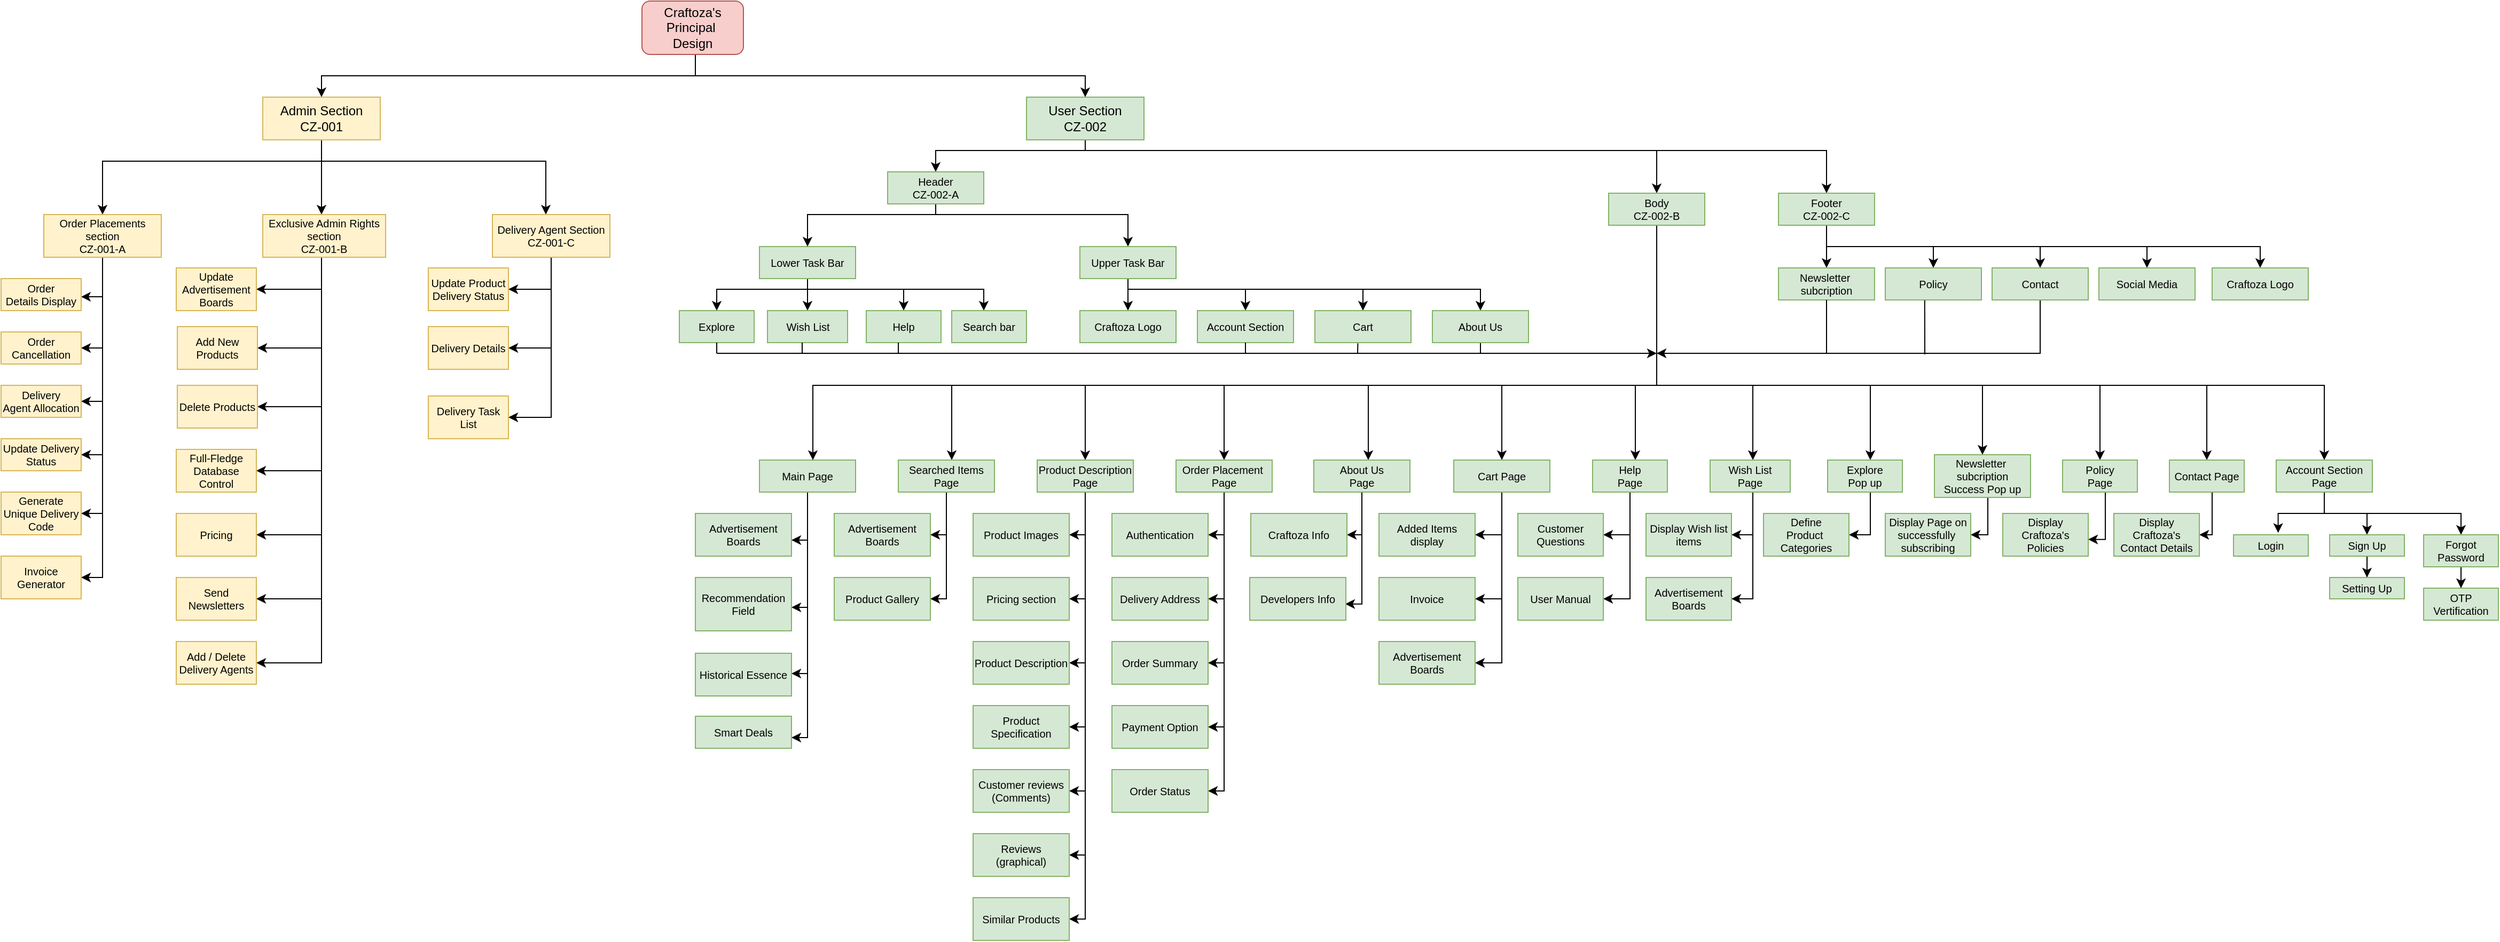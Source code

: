<mxfile version="20.4.0" type="device"><diagram id="R_2JwnnlxpwkEVSLXSUY" name="Page-1"><mxGraphModel dx="1038" dy="571" grid="1" gridSize="10" guides="1" tooltips="1" connect="1" arrows="1" fold="1" page="1" pageScale="1" pageWidth="1169" pageHeight="1654" math="0" shadow="0"><root><mxCell id="0"/><mxCell id="1" parent="0"/><mxCell id="5WVOrKuVZZbPFFNXkezZ-11" style="edgeStyle=orthogonalEdgeStyle;rounded=0;orthogonalLoop=1;jettySize=auto;html=1;" parent="1" source="5WVOrKuVZZbPFFNXkezZ-1" target="5WVOrKuVZZbPFFNXkezZ-3" edge="1"><mxGeometry relative="1" as="geometry"><Array as="points"><mxPoint x="650" y="110"/><mxPoint x="300" y="110"/></Array></mxGeometry></mxCell><mxCell id="5WVOrKuVZZbPFFNXkezZ-72" style="edgeStyle=orthogonalEdgeStyle;rounded=0;orthogonalLoop=1;jettySize=auto;html=1;fontSize=10;" parent="1" source="5WVOrKuVZZbPFFNXkezZ-1" target="5WVOrKuVZZbPFFNXkezZ-2" edge="1"><mxGeometry relative="1" as="geometry"><Array as="points"><mxPoint x="650" y="110"/><mxPoint x="1015" y="110"/></Array></mxGeometry></mxCell><mxCell id="5WVOrKuVZZbPFFNXkezZ-1" value="Craftoza's&lt;br&gt;Principal&amp;nbsp;&lt;br&gt;Design" style="rounded=1;whiteSpace=wrap;html=1;align=center;fillColor=#f8cecc;strokeColor=#b85450;" parent="1" vertex="1"><mxGeometry x="600" y="40" width="95" height="50" as="geometry"/></mxCell><mxCell id="6rAqTdu4JzZB_8S82Sk3-19" style="edgeStyle=orthogonalEdgeStyle;rounded=0;orthogonalLoop=1;jettySize=auto;html=1;fontSize=9;" parent="1" source="5WVOrKuVZZbPFFNXkezZ-2" target="5WVOrKuVZZbPFFNXkezZ-78" edge="1"><mxGeometry relative="1" as="geometry"><Array as="points"><mxPoint x="1015" y="180"/><mxPoint x="875" y="180"/></Array></mxGeometry></mxCell><mxCell id="6rAqTdu4JzZB_8S82Sk3-20" style="edgeStyle=orthogonalEdgeStyle;rounded=0;orthogonalLoop=1;jettySize=auto;html=1;fontSize=9;" parent="1" source="5WVOrKuVZZbPFFNXkezZ-2" target="6rAqTdu4JzZB_8S82Sk3-14" edge="1"><mxGeometry relative="1" as="geometry"><Array as="points"><mxPoint x="1015" y="180"/><mxPoint x="1550" y="180"/></Array></mxGeometry></mxCell><mxCell id="6rAqTdu4JzZB_8S82Sk3-21" style="edgeStyle=orthogonalEdgeStyle;rounded=0;orthogonalLoop=1;jettySize=auto;html=1;fontSize=9;" parent="1" source="5WVOrKuVZZbPFFNXkezZ-2" target="6rAqTdu4JzZB_8S82Sk3-13" edge="1"><mxGeometry relative="1" as="geometry"><Array as="points"><mxPoint x="1015" y="180"/></Array></mxGeometry></mxCell><mxCell id="5WVOrKuVZZbPFFNXkezZ-2" value="User Section&lt;br&gt;CZ-002" style="rounded=0;whiteSpace=wrap;html=1;fillColor=#d5e8d4;strokeColor=#82b366;" parent="1" vertex="1"><mxGeometry x="960" y="130" width="110" height="40" as="geometry"/></mxCell><mxCell id="5WVOrKuVZZbPFFNXkezZ-15" style="edgeStyle=orthogonalEdgeStyle;rounded=0;orthogonalLoop=1;jettySize=auto;html=1;" parent="1" source="5WVOrKuVZZbPFFNXkezZ-3" target="5WVOrKuVZZbPFFNXkezZ-14" edge="1"><mxGeometry relative="1" as="geometry"><Array as="points"><mxPoint x="300" y="190"/><mxPoint x="300" y="190"/></Array></mxGeometry></mxCell><mxCell id="5WVOrKuVZZbPFFNXkezZ-16" style="edgeStyle=orthogonalEdgeStyle;rounded=0;orthogonalLoop=1;jettySize=auto;html=1;entryX=0.5;entryY=0;entryDx=0;entryDy=0;" parent="1" source="5WVOrKuVZZbPFFNXkezZ-3" target="5WVOrKuVZZbPFFNXkezZ-4" edge="1"><mxGeometry relative="1" as="geometry"><Array as="points"><mxPoint x="300" y="190"/><mxPoint x="95" y="190"/></Array></mxGeometry></mxCell><mxCell id="5WVOrKuVZZbPFFNXkezZ-17" style="edgeStyle=orthogonalEdgeStyle;rounded=0;orthogonalLoop=1;jettySize=auto;html=1;" parent="1" source="5WVOrKuVZZbPFFNXkezZ-3" target="5WVOrKuVZZbPFFNXkezZ-5" edge="1"><mxGeometry relative="1" as="geometry"><Array as="points"><mxPoint x="300" y="190"/><mxPoint x="510" y="190"/></Array></mxGeometry></mxCell><mxCell id="5WVOrKuVZZbPFFNXkezZ-3" value="Admin Section&lt;br&gt;CZ-001" style="rounded=0;whiteSpace=wrap;html=1;fillColor=#fff2cc;strokeColor=#d6b656;" parent="1" vertex="1"><mxGeometry x="245" y="130" width="110" height="40" as="geometry"/></mxCell><mxCell id="6rAqTdu4JzZB_8S82Sk3-164" style="edgeStyle=orthogonalEdgeStyle;rounded=0;orthogonalLoop=1;jettySize=auto;html=1;fontSize=9;entryX=0.999;entryY=0.567;entryDx=0;entryDy=0;entryPerimeter=0;" parent="1" source="5WVOrKuVZZbPFFNXkezZ-4" target="6rAqTdu4JzZB_8S82Sk3-159" edge="1"><mxGeometry relative="1" as="geometry"><mxPoint x="80" y="310" as="targetPoint"/><Array as="points"><mxPoint x="95" y="317"/></Array></mxGeometry></mxCell><mxCell id="6rAqTdu4JzZB_8S82Sk3-165" style="edgeStyle=orthogonalEdgeStyle;rounded=0;orthogonalLoop=1;jettySize=auto;html=1;entryX=1;entryY=0.5;entryDx=0;entryDy=0;fontSize=9;" parent="1" source="5WVOrKuVZZbPFFNXkezZ-4" target="6rAqTdu4JzZB_8S82Sk3-160" edge="1"><mxGeometry relative="1" as="geometry"/></mxCell><mxCell id="6rAqTdu4JzZB_8S82Sk3-166" style="edgeStyle=orthogonalEdgeStyle;rounded=0;orthogonalLoop=1;jettySize=auto;html=1;entryX=1;entryY=0.5;entryDx=0;entryDy=0;fontSize=9;" parent="1" source="5WVOrKuVZZbPFFNXkezZ-4" target="6rAqTdu4JzZB_8S82Sk3-162" edge="1"><mxGeometry relative="1" as="geometry"/></mxCell><mxCell id="6rAqTdu4JzZB_8S82Sk3-167" style="edgeStyle=orthogonalEdgeStyle;rounded=0;orthogonalLoop=1;jettySize=auto;html=1;entryX=1;entryY=0.5;entryDx=0;entryDy=0;fontSize=9;" parent="1" source="5WVOrKuVZZbPFFNXkezZ-4" target="6rAqTdu4JzZB_8S82Sk3-163" edge="1"><mxGeometry relative="1" as="geometry"/></mxCell><mxCell id="6rAqTdu4JzZB_8S82Sk3-180" style="edgeStyle=orthogonalEdgeStyle;rounded=0;orthogonalLoop=1;jettySize=auto;html=1;entryX=1;entryY=0.5;entryDx=0;entryDy=0;fontSize=9;" parent="1" source="5WVOrKuVZZbPFFNXkezZ-4" target="6rAqTdu4JzZB_8S82Sk3-179" edge="1"><mxGeometry relative="1" as="geometry"/></mxCell><mxCell id="mzBAzKqunfOJHmOEDA-w-2" style="edgeStyle=orthogonalEdgeStyle;rounded=0;orthogonalLoop=1;jettySize=auto;html=1;entryX=1;entryY=0.5;entryDx=0;entryDy=0;" parent="1" source="5WVOrKuVZZbPFFNXkezZ-4" target="mzBAzKqunfOJHmOEDA-w-1" edge="1"><mxGeometry relative="1" as="geometry"/></mxCell><mxCell id="5WVOrKuVZZbPFFNXkezZ-4" value="Order Placements&lt;br style=&quot;font-size: 10px;&quot;&gt;section&lt;br&gt;CZ-001-A" style="rounded=0;whiteSpace=wrap;html=1;fontSize=10;fillColor=#fff2cc;strokeColor=#d6b656;" parent="1" vertex="1"><mxGeometry x="40" y="240" width="110" height="40" as="geometry"/></mxCell><mxCell id="6rAqTdu4JzZB_8S82Sk3-182" style="edgeStyle=orthogonalEdgeStyle;rounded=0;orthogonalLoop=1;jettySize=auto;html=1;entryX=1;entryY=0.5;entryDx=0;entryDy=0;fontSize=9;" parent="1" source="5WVOrKuVZZbPFFNXkezZ-5" target="6rAqTdu4JzZB_8S82Sk3-181" edge="1"><mxGeometry relative="1" as="geometry"/></mxCell><mxCell id="6rAqTdu4JzZB_8S82Sk3-184" style="edgeStyle=orthogonalEdgeStyle;rounded=0;orthogonalLoop=1;jettySize=auto;html=1;entryX=1;entryY=0.5;entryDx=0;entryDy=0;fontSize=9;" parent="1" source="5WVOrKuVZZbPFFNXkezZ-5" target="6rAqTdu4JzZB_8S82Sk3-183" edge="1"><mxGeometry relative="1" as="geometry"/></mxCell><mxCell id="Z7uJdiE_VyGD-wGw6RaN-2" style="edgeStyle=orthogonalEdgeStyle;rounded=0;orthogonalLoop=1;jettySize=auto;html=1;entryX=1;entryY=0.5;entryDx=0;entryDy=0;" parent="1" source="5WVOrKuVZZbPFFNXkezZ-5" target="Z7uJdiE_VyGD-wGw6RaN-1" edge="1"><mxGeometry relative="1" as="geometry"/></mxCell><mxCell id="5WVOrKuVZZbPFFNXkezZ-5" value="Delivery Agent Section&lt;br&gt;CZ-001-C" style="rounded=0;whiteSpace=wrap;html=1;fontSize=10;fillColor=#fff2cc;strokeColor=#d6b656;" parent="1" vertex="1"><mxGeometry x="460" y="240" width="110" height="40" as="geometry"/></mxCell><mxCell id="6rAqTdu4JzZB_8S82Sk3-173" style="edgeStyle=orthogonalEdgeStyle;rounded=0;orthogonalLoop=1;jettySize=auto;html=1;entryX=1;entryY=0.5;entryDx=0;entryDy=0;fontSize=9;" parent="1" source="5WVOrKuVZZbPFFNXkezZ-14" target="6rAqTdu4JzZB_8S82Sk3-168" edge="1"><mxGeometry relative="1" as="geometry"><Array as="points"><mxPoint x="300" y="310"/></Array></mxGeometry></mxCell><mxCell id="6rAqTdu4JzZB_8S82Sk3-174" style="edgeStyle=orthogonalEdgeStyle;rounded=0;orthogonalLoop=1;jettySize=auto;html=1;entryX=1;entryY=0.5;entryDx=0;entryDy=0;fontSize=9;" parent="1" source="5WVOrKuVZZbPFFNXkezZ-14" target="6rAqTdu4JzZB_8S82Sk3-169" edge="1"><mxGeometry relative="1" as="geometry"><Array as="points"><mxPoint x="300" y="365"/></Array></mxGeometry></mxCell><mxCell id="6rAqTdu4JzZB_8S82Sk3-175" style="edgeStyle=orthogonalEdgeStyle;rounded=0;orthogonalLoop=1;jettySize=auto;html=1;entryX=1;entryY=0.5;entryDx=0;entryDy=0;fontSize=9;" parent="1" source="5WVOrKuVZZbPFFNXkezZ-14" target="6rAqTdu4JzZB_8S82Sk3-170" edge="1"><mxGeometry relative="1" as="geometry"><Array as="points"><mxPoint x="300" y="420"/></Array></mxGeometry></mxCell><mxCell id="6rAqTdu4JzZB_8S82Sk3-177" style="edgeStyle=orthogonalEdgeStyle;rounded=0;orthogonalLoop=1;jettySize=auto;html=1;entryX=1;entryY=0.5;entryDx=0;entryDy=0;fontSize=9;" parent="1" source="5WVOrKuVZZbPFFNXkezZ-14" target="6rAqTdu4JzZB_8S82Sk3-171" edge="1"><mxGeometry relative="1" as="geometry"><Array as="points"><mxPoint x="300" y="480"/></Array></mxGeometry></mxCell><mxCell id="6rAqTdu4JzZB_8S82Sk3-178" style="edgeStyle=orthogonalEdgeStyle;rounded=0;orthogonalLoop=1;jettySize=auto;html=1;entryX=1;entryY=0.5;entryDx=0;entryDy=0;fontSize=9;" parent="1" source="5WVOrKuVZZbPFFNXkezZ-14" target="6rAqTdu4JzZB_8S82Sk3-172" edge="1"><mxGeometry relative="1" as="geometry"><Array as="points"><mxPoint x="300" y="540"/></Array></mxGeometry></mxCell><mxCell id="FiKMGVjwjZRfDAikcaEk-2" style="edgeStyle=orthogonalEdgeStyle;rounded=0;orthogonalLoop=1;jettySize=auto;html=1;entryX=1;entryY=0.5;entryDx=0;entryDy=0;" parent="1" source="5WVOrKuVZZbPFFNXkezZ-14" target="FiKMGVjwjZRfDAikcaEk-1" edge="1"><mxGeometry relative="1" as="geometry"><Array as="points"><mxPoint x="300" y="600"/></Array></mxGeometry></mxCell><mxCell id="gnJbrIkSr4xQCPmE-9ZN-2" style="edgeStyle=orthogonalEdgeStyle;rounded=0;orthogonalLoop=1;jettySize=auto;html=1;entryX=1;entryY=0.5;entryDx=0;entryDy=0;" edge="1" parent="1" source="5WVOrKuVZZbPFFNXkezZ-14" target="gnJbrIkSr4xQCPmE-9ZN-1"><mxGeometry relative="1" as="geometry"><Array as="points"><mxPoint x="300" y="660"/></Array></mxGeometry></mxCell><mxCell id="5WVOrKuVZZbPFFNXkezZ-14" value="Exclusive Admin Rights&lt;br style=&quot;font-size: 10px;&quot;&gt;section&lt;br&gt;CZ-001-B" style="rounded=0;whiteSpace=wrap;html=1;fontSize=10;fillColor=#fff2cc;strokeColor=#d6b656;" parent="1" vertex="1"><mxGeometry x="245" y="240" width="115" height="40" as="geometry"/></mxCell><mxCell id="6rAqTdu4JzZB_8S82Sk3-33" style="edgeStyle=orthogonalEdgeStyle;rounded=0;orthogonalLoop=1;jettySize=auto;html=1;fontSize=9;" parent="1" source="5WVOrKuVZZbPFFNXkezZ-38" target="5WVOrKuVZZbPFFNXkezZ-39" edge="1"><mxGeometry relative="1" as="geometry"><Array as="points"><mxPoint x="755" y="545"/></Array></mxGeometry></mxCell><mxCell id="6rAqTdu4JzZB_8S82Sk3-34" style="edgeStyle=orthogonalEdgeStyle;rounded=0;orthogonalLoop=1;jettySize=auto;html=1;fontSize=9;" parent="1" source="5WVOrKuVZZbPFFNXkezZ-38" target="5WVOrKuVZZbPFFNXkezZ-40" edge="1"><mxGeometry relative="1" as="geometry"><Array as="points"><mxPoint x="755" y="608"/></Array></mxGeometry></mxCell><mxCell id="6rAqTdu4JzZB_8S82Sk3-35" style="edgeStyle=orthogonalEdgeStyle;rounded=0;orthogonalLoop=1;jettySize=auto;html=1;fontSize=9;" parent="1" source="5WVOrKuVZZbPFFNXkezZ-38" target="5WVOrKuVZZbPFFNXkezZ-41" edge="1"><mxGeometry relative="1" as="geometry"><Array as="points"><mxPoint x="755" y="670"/></Array></mxGeometry></mxCell><mxCell id="6rAqTdu4JzZB_8S82Sk3-36" style="edgeStyle=orthogonalEdgeStyle;rounded=0;orthogonalLoop=1;jettySize=auto;html=1;fontSize=9;" parent="1" source="5WVOrKuVZZbPFFNXkezZ-38" target="5WVOrKuVZZbPFFNXkezZ-50" edge="1"><mxGeometry relative="1" as="geometry"><Array as="points"><mxPoint x="755" y="730"/></Array></mxGeometry></mxCell><mxCell id="5WVOrKuVZZbPFFNXkezZ-38" value="Main Page&lt;br&gt;" style="rounded=0;whiteSpace=wrap;html=1;fontSize=10;fillColor=#d5e8d4;strokeColor=#82b366;" parent="1" vertex="1"><mxGeometry x="710" y="470" width="90" height="30" as="geometry"/></mxCell><mxCell id="5WVOrKuVZZbPFFNXkezZ-39" value="Advertisement Boards&lt;br&gt;" style="rounded=0;whiteSpace=wrap;html=1;fontSize=10;fillColor=#d5e8d4;strokeColor=#82b366;" parent="1" vertex="1"><mxGeometry x="650" y="520" width="90" height="40" as="geometry"/></mxCell><mxCell id="5WVOrKuVZZbPFFNXkezZ-40" value="Recommendation&lt;br&gt;Field&lt;br&gt;" style="rounded=0;whiteSpace=wrap;html=1;fontSize=10;fillColor=#d5e8d4;strokeColor=#82b366;" parent="1" vertex="1"><mxGeometry x="650" y="580" width="90" height="50" as="geometry"/></mxCell><mxCell id="5WVOrKuVZZbPFFNXkezZ-41" value="Historical Essence&lt;br&gt;" style="rounded=0;whiteSpace=wrap;html=1;fontSize=10;fillColor=#d5e8d4;strokeColor=#82b366;" parent="1" vertex="1"><mxGeometry x="650" y="651" width="90" height="40" as="geometry"/></mxCell><mxCell id="5WVOrKuVZZbPFFNXkezZ-56" style="edgeStyle=orthogonalEdgeStyle;rounded=0;orthogonalLoop=1;jettySize=auto;html=1;fontSize=10;" parent="1" source="5WVOrKuVZZbPFFNXkezZ-47" target="5WVOrKuVZZbPFFNXkezZ-54" edge="1"><mxGeometry relative="1" as="geometry"/></mxCell><mxCell id="5WVOrKuVZZbPFFNXkezZ-57" style="edgeStyle=orthogonalEdgeStyle;rounded=0;orthogonalLoop=1;jettySize=auto;html=1;fontSize=10;" parent="1" source="5WVOrKuVZZbPFFNXkezZ-47" target="5WVOrKuVZZbPFFNXkezZ-52" edge="1"><mxGeometry relative="1" as="geometry"><Array as="points"><mxPoint x="755" y="310"/><mxPoint x="670" y="310"/></Array></mxGeometry></mxCell><mxCell id="5WVOrKuVZZbPFFNXkezZ-60" style="edgeStyle=orthogonalEdgeStyle;rounded=0;orthogonalLoop=1;jettySize=auto;html=1;fontSize=10;" parent="1" source="5WVOrKuVZZbPFFNXkezZ-47" target="5WVOrKuVZZbPFFNXkezZ-59" edge="1"><mxGeometry relative="1" as="geometry"><Array as="points"><mxPoint x="755" y="310"/><mxPoint x="920" y="310"/></Array></mxGeometry></mxCell><mxCell id="6rAqTdu4JzZB_8S82Sk3-11" style="edgeStyle=orthogonalEdgeStyle;rounded=0;orthogonalLoop=1;jettySize=auto;html=1;" parent="1" source="5WVOrKuVZZbPFFNXkezZ-47" target="5WVOrKuVZZbPFFNXkezZ-55" edge="1"><mxGeometry relative="1" as="geometry"><Array as="points"><mxPoint x="755" y="310"/><mxPoint x="845" y="310"/></Array></mxGeometry></mxCell><mxCell id="5WVOrKuVZZbPFFNXkezZ-47" value="Lower Task Bar" style="rounded=0;whiteSpace=wrap;html=1;fontSize=10;fillColor=#d5e8d4;strokeColor=#82b366;" parent="1" vertex="1"><mxGeometry x="710" y="270" width="90" height="30" as="geometry"/></mxCell><mxCell id="5WVOrKuVZZbPFFNXkezZ-50" value="Smart Deals&lt;br&gt;" style="rounded=0;whiteSpace=wrap;html=1;fontSize=10;fillColor=#d5e8d4;strokeColor=#82b366;" parent="1" vertex="1"><mxGeometry x="650" y="710" width="90" height="30" as="geometry"/></mxCell><mxCell id="5WVOrKuVZZbPFFNXkezZ-52" value="Explore" style="rounded=0;whiteSpace=wrap;html=1;fontSize=10;fillColor=#d5e8d4;strokeColor=#82b366;" parent="1" vertex="1"><mxGeometry x="635" y="330" width="70" height="30" as="geometry"/></mxCell><mxCell id="5WVOrKuVZZbPFFNXkezZ-54" value="Wish List" style="rounded=0;whiteSpace=wrap;html=1;fontSize=10;fillColor=#d5e8d4;strokeColor=#82b366;" parent="1" vertex="1"><mxGeometry x="717.5" y="330" width="75" height="30" as="geometry"/></mxCell><mxCell id="5WVOrKuVZZbPFFNXkezZ-55" value="Help" style="rounded=0;whiteSpace=wrap;html=1;fontSize=10;fillColor=#d5e8d4;strokeColor=#82b366;" parent="1" vertex="1"><mxGeometry x="810" y="330" width="70" height="30" as="geometry"/></mxCell><mxCell id="5WVOrKuVZZbPFFNXkezZ-59" value="Search bar" style="rounded=0;whiteSpace=wrap;html=1;fontSize=10;fillColor=#d5e8d4;strokeColor=#82b366;" parent="1" vertex="1"><mxGeometry x="890" y="330" width="70" height="30" as="geometry"/></mxCell><mxCell id="6rAqTdu4JzZB_8S82Sk3-22" style="edgeStyle=orthogonalEdgeStyle;rounded=0;orthogonalLoop=1;jettySize=auto;html=1;fontSize=9;" parent="1" source="5WVOrKuVZZbPFFNXkezZ-78" target="5WVOrKuVZZbPFFNXkezZ-47" edge="1"><mxGeometry relative="1" as="geometry"><Array as="points"><mxPoint x="875" y="240"/><mxPoint x="755" y="240"/></Array></mxGeometry></mxCell><mxCell id="6rAqTdu4JzZB_8S82Sk3-24" style="edgeStyle=orthogonalEdgeStyle;rounded=0;orthogonalLoop=1;jettySize=auto;html=1;fontSize=9;" parent="1" source="5WVOrKuVZZbPFFNXkezZ-78" target="6rAqTdu4JzZB_8S82Sk3-23" edge="1"><mxGeometry relative="1" as="geometry"><Array as="points"><mxPoint x="875" y="240"/><mxPoint x="1055" y="240"/></Array></mxGeometry></mxCell><mxCell id="5WVOrKuVZZbPFFNXkezZ-78" value="Header&lt;br&gt;CZ-002-A" style="rounded=0;whiteSpace=wrap;html=1;fontSize=10;fillColor=#d5e8d4;strokeColor=#82b366;" parent="1" vertex="1"><mxGeometry x="830" y="200" width="90" height="30" as="geometry"/></mxCell><mxCell id="6rAqTdu4JzZB_8S82Sk3-42" style="edgeStyle=orthogonalEdgeStyle;rounded=0;orthogonalLoop=1;jettySize=auto;html=1;fontSize=9;" parent="1" source="6rAqTdu4JzZB_8S82Sk3-13" target="6rAqTdu4JzZB_8S82Sk3-38" edge="1"><mxGeometry relative="1" as="geometry"/></mxCell><mxCell id="6rAqTdu4JzZB_8S82Sk3-43" style="edgeStyle=orthogonalEdgeStyle;rounded=0;orthogonalLoop=1;jettySize=auto;html=1;fontSize=9;" parent="1" source="6rAqTdu4JzZB_8S82Sk3-13" target="6rAqTdu4JzZB_8S82Sk3-39" edge="1"><mxGeometry relative="1" as="geometry"><Array as="points"><mxPoint x="1709" y="270"/><mxPoint x="1809" y="270"/></Array></mxGeometry></mxCell><mxCell id="6rAqTdu4JzZB_8S82Sk3-44" style="edgeStyle=orthogonalEdgeStyle;rounded=0;orthogonalLoop=1;jettySize=auto;html=1;fontSize=9;" parent="1" source="6rAqTdu4JzZB_8S82Sk3-13" target="6rAqTdu4JzZB_8S82Sk3-40" edge="1"><mxGeometry relative="1" as="geometry"><Array as="points"><mxPoint x="1709" y="270"/><mxPoint x="1909" y="270"/></Array></mxGeometry></mxCell><mxCell id="6rAqTdu4JzZB_8S82Sk3-45" style="edgeStyle=orthogonalEdgeStyle;rounded=0;orthogonalLoop=1;jettySize=auto;html=1;fontSize=9;" parent="1" source="6rAqTdu4JzZB_8S82Sk3-13" target="6rAqTdu4JzZB_8S82Sk3-41" edge="1"><mxGeometry relative="1" as="geometry"><Array as="points"><mxPoint x="1709" y="270"/><mxPoint x="2009" y="270"/></Array></mxGeometry></mxCell><mxCell id="6rAqTdu4JzZB_8S82Sk3-139" style="edgeStyle=orthogonalEdgeStyle;rounded=0;orthogonalLoop=1;jettySize=auto;html=1;fontSize=9;" parent="1" source="6rAqTdu4JzZB_8S82Sk3-13" target="6rAqTdu4JzZB_8S82Sk3-138" edge="1"><mxGeometry relative="1" as="geometry"><Array as="points"><mxPoint x="1709" y="270"/><mxPoint x="2115" y="270"/></Array></mxGeometry></mxCell><mxCell id="6rAqTdu4JzZB_8S82Sk3-13" value="Footer&lt;br&gt;CZ-002-C" style="rounded=0;whiteSpace=wrap;html=1;fontSize=10;fillColor=#d5e8d4;strokeColor=#82b366;" parent="1" vertex="1"><mxGeometry x="1664" y="220" width="90" height="30" as="geometry"/></mxCell><mxCell id="6rAqTdu4JzZB_8S82Sk3-37" style="edgeStyle=orthogonalEdgeStyle;rounded=0;orthogonalLoop=1;jettySize=auto;html=1;fontSize=9;" parent="1" source="6rAqTdu4JzZB_8S82Sk3-14" target="5WVOrKuVZZbPFFNXkezZ-38" edge="1"><mxGeometry relative="1" as="geometry"><Array as="points"><mxPoint x="1550" y="400"/><mxPoint x="760" y="400"/></Array></mxGeometry></mxCell><mxCell id="6rAqTdu4JzZB_8S82Sk3-50" style="edgeStyle=orthogonalEdgeStyle;rounded=0;orthogonalLoop=1;jettySize=auto;html=1;fontSize=9;" parent="1" source="6rAqTdu4JzZB_8S82Sk3-14" target="6rAqTdu4JzZB_8S82Sk3-46" edge="1"><mxGeometry relative="1" as="geometry"><Array as="points"><mxPoint x="1550" y="400"/><mxPoint x="890" y="400"/></Array></mxGeometry></mxCell><mxCell id="6rAqTdu4JzZB_8S82Sk3-51" style="edgeStyle=orthogonalEdgeStyle;rounded=0;orthogonalLoop=1;jettySize=auto;html=1;fontSize=9;" parent="1" source="6rAqTdu4JzZB_8S82Sk3-14" target="6rAqTdu4JzZB_8S82Sk3-47" edge="1"><mxGeometry relative="1" as="geometry"><Array as="points"><mxPoint x="1550" y="400"/><mxPoint x="1015" y="400"/></Array></mxGeometry></mxCell><mxCell id="6rAqTdu4JzZB_8S82Sk3-52" style="edgeStyle=orthogonalEdgeStyle;rounded=0;orthogonalLoop=1;jettySize=auto;html=1;fontSize=9;" parent="1" source="6rAqTdu4JzZB_8S82Sk3-14" target="6rAqTdu4JzZB_8S82Sk3-48" edge="1"><mxGeometry relative="1" as="geometry"><Array as="points"><mxPoint x="1550" y="400"/><mxPoint x="1145" y="400"/></Array></mxGeometry></mxCell><mxCell id="6rAqTdu4JzZB_8S82Sk3-89" style="edgeStyle=orthogonalEdgeStyle;rounded=0;orthogonalLoop=1;jettySize=auto;html=1;fontSize=9;" parent="1" source="6rAqTdu4JzZB_8S82Sk3-14" target="6rAqTdu4JzZB_8S82Sk3-87" edge="1"><mxGeometry relative="1" as="geometry"><Array as="points"><mxPoint x="1550" y="400"/><mxPoint x="1280" y="400"/></Array></mxGeometry></mxCell><mxCell id="6rAqTdu4JzZB_8S82Sk3-90" style="edgeStyle=orthogonalEdgeStyle;rounded=0;orthogonalLoop=1;jettySize=auto;html=1;fontSize=9;" parent="1" source="6rAqTdu4JzZB_8S82Sk3-14" target="6rAqTdu4JzZB_8S82Sk3-88" edge="1"><mxGeometry relative="1" as="geometry"><Array as="points"><mxPoint x="1550" y="400"/><mxPoint x="1405" y="400"/></Array></mxGeometry></mxCell><mxCell id="6rAqTdu4JzZB_8S82Sk3-100" style="edgeStyle=orthogonalEdgeStyle;rounded=0;orthogonalLoop=1;jettySize=auto;html=1;fontSize=9;" parent="1" source="6rAqTdu4JzZB_8S82Sk3-14" target="6rAqTdu4JzZB_8S82Sk3-98" edge="1"><mxGeometry relative="1" as="geometry"><Array as="points"><mxPoint x="1550" y="400"/><mxPoint x="1530" y="400"/></Array></mxGeometry></mxCell><mxCell id="6rAqTdu4JzZB_8S82Sk3-101" style="edgeStyle=orthogonalEdgeStyle;rounded=0;orthogonalLoop=1;jettySize=auto;html=1;fontSize=9;" parent="1" source="6rAqTdu4JzZB_8S82Sk3-14" target="6rAqTdu4JzZB_8S82Sk3-99" edge="1"><mxGeometry relative="1" as="geometry"><Array as="points"><mxPoint x="1550" y="400"/><mxPoint x="1640" y="400"/></Array></mxGeometry></mxCell><mxCell id="6rAqTdu4JzZB_8S82Sk3-105" style="edgeStyle=orthogonalEdgeStyle;rounded=0;orthogonalLoop=1;jettySize=auto;html=1;fontSize=9;" parent="1" source="6rAqTdu4JzZB_8S82Sk3-14" target="6rAqTdu4JzZB_8S82Sk3-102" edge="1"><mxGeometry relative="1" as="geometry"><Array as="points"><mxPoint x="1550" y="400"/><mxPoint x="1750" y="400"/></Array></mxGeometry></mxCell><mxCell id="6rAqTdu4JzZB_8S82Sk3-135" style="edgeStyle=orthogonalEdgeStyle;rounded=0;orthogonalLoop=1;jettySize=auto;html=1;fontSize=9;" parent="1" source="6rAqTdu4JzZB_8S82Sk3-14" target="6rAqTdu4JzZB_8S82Sk3-132" edge="1"><mxGeometry relative="1" as="geometry"><Array as="points"><mxPoint x="1550" y="400"/><mxPoint x="1855" y="400"/></Array></mxGeometry></mxCell><mxCell id="6rAqTdu4JzZB_8S82Sk3-136" style="edgeStyle=orthogonalEdgeStyle;rounded=0;orthogonalLoop=1;jettySize=auto;html=1;fontSize=9;" parent="1" source="6rAqTdu4JzZB_8S82Sk3-14" target="6rAqTdu4JzZB_8S82Sk3-133" edge="1"><mxGeometry relative="1" as="geometry"><Array as="points"><mxPoint x="1550" y="400"/><mxPoint x="1965" y="400"/></Array></mxGeometry></mxCell><mxCell id="6rAqTdu4JzZB_8S82Sk3-137" style="edgeStyle=orthogonalEdgeStyle;rounded=0;orthogonalLoop=1;jettySize=auto;html=1;fontSize=9;" parent="1" source="6rAqTdu4JzZB_8S82Sk3-14" target="6rAqTdu4JzZB_8S82Sk3-134" edge="1"><mxGeometry relative="1" as="geometry"><Array as="points"><mxPoint x="1550" y="400"/><mxPoint x="2065" y="400"/></Array></mxGeometry></mxCell><mxCell id="6rAqTdu4JzZB_8S82Sk3-157" style="edgeStyle=orthogonalEdgeStyle;rounded=0;orthogonalLoop=1;jettySize=auto;html=1;fontSize=9;" parent="1" source="6rAqTdu4JzZB_8S82Sk3-14" target="6rAqTdu4JzZB_8S82Sk3-146" edge="1"><mxGeometry relative="1" as="geometry"><Array as="points"><mxPoint x="1550" y="400"/><mxPoint x="2175" y="400"/></Array></mxGeometry></mxCell><mxCell id="6rAqTdu4JzZB_8S82Sk3-14" value="Body&lt;br&gt;CZ-002-B" style="rounded=0;whiteSpace=wrap;html=1;fontSize=10;fillColor=#d5e8d4;strokeColor=#82b366;" parent="1" vertex="1"><mxGeometry x="1505" y="220" width="90" height="30" as="geometry"/></mxCell><mxCell id="6rAqTdu4JzZB_8S82Sk3-26" style="edgeStyle=orthogonalEdgeStyle;rounded=0;orthogonalLoop=1;jettySize=auto;html=1;fontSize=9;" parent="1" source="6rAqTdu4JzZB_8S82Sk3-23" target="6rAqTdu4JzZB_8S82Sk3-25" edge="1"><mxGeometry relative="1" as="geometry"/></mxCell><mxCell id="6rAqTdu4JzZB_8S82Sk3-28" style="edgeStyle=orthogonalEdgeStyle;rounded=0;orthogonalLoop=1;jettySize=auto;html=1;fontSize=9;" parent="1" source="6rAqTdu4JzZB_8S82Sk3-23" target="6rAqTdu4JzZB_8S82Sk3-27" edge="1"><mxGeometry relative="1" as="geometry"><Array as="points"><mxPoint x="1055" y="310"/><mxPoint x="1165" y="310"/></Array></mxGeometry></mxCell><mxCell id="6rAqTdu4JzZB_8S82Sk3-31" style="edgeStyle=orthogonalEdgeStyle;rounded=0;orthogonalLoop=1;jettySize=auto;html=1;fontSize=9;" parent="1" source="6rAqTdu4JzZB_8S82Sk3-23" target="6rAqTdu4JzZB_8S82Sk3-29" edge="1"><mxGeometry relative="1" as="geometry"><Array as="points"><mxPoint x="1055" y="310"/><mxPoint x="1275" y="310"/></Array></mxGeometry></mxCell><mxCell id="6rAqTdu4JzZB_8S82Sk3-32" style="edgeStyle=orthogonalEdgeStyle;rounded=0;orthogonalLoop=1;jettySize=auto;html=1;fontSize=9;" parent="1" source="6rAqTdu4JzZB_8S82Sk3-23" target="6rAqTdu4JzZB_8S82Sk3-30" edge="1"><mxGeometry relative="1" as="geometry"><Array as="points"><mxPoint x="1055" y="310"/><mxPoint x="1385" y="310"/></Array></mxGeometry></mxCell><mxCell id="6rAqTdu4JzZB_8S82Sk3-23" value="Upper Task Bar" style="rounded=0;whiteSpace=wrap;html=1;fontSize=10;fillColor=#d5e8d4;strokeColor=#82b366;" parent="1" vertex="1"><mxGeometry x="1010" y="270" width="90" height="30" as="geometry"/></mxCell><mxCell id="6rAqTdu4JzZB_8S82Sk3-25" value="Craftoza Logo" style="rounded=0;whiteSpace=wrap;html=1;fontSize=10;fillColor=#d5e8d4;strokeColor=#82b366;" parent="1" vertex="1"><mxGeometry x="1010" y="330" width="90" height="30" as="geometry"/></mxCell><mxCell id="6rAqTdu4JzZB_8S82Sk3-27" value="Account Section" style="rounded=0;whiteSpace=wrap;html=1;fontSize=10;fillColor=#d5e8d4;strokeColor=#82b366;" parent="1" vertex="1"><mxGeometry x="1120" y="330" width="90" height="30" as="geometry"/></mxCell><mxCell id="6rAqTdu4JzZB_8S82Sk3-29" value="Cart" style="rounded=0;whiteSpace=wrap;html=1;fontSize=10;fillColor=#d5e8d4;strokeColor=#82b366;" parent="1" vertex="1"><mxGeometry x="1230" y="330" width="90" height="30" as="geometry"/></mxCell><mxCell id="6rAqTdu4JzZB_8S82Sk3-83" style="edgeStyle=orthogonalEdgeStyle;rounded=0;orthogonalLoop=1;jettySize=auto;html=1;fontSize=9;" parent="1" source="6rAqTdu4JzZB_8S82Sk3-30" edge="1"><mxGeometry relative="1" as="geometry"><mxPoint x="1550" y="370" as="targetPoint"/><Array as="points"><mxPoint x="1385" y="370"/><mxPoint x="1540" y="370"/></Array></mxGeometry></mxCell><mxCell id="6rAqTdu4JzZB_8S82Sk3-30" value="About Us" style="rounded=0;whiteSpace=wrap;html=1;fontSize=10;fillColor=#d5e8d4;strokeColor=#82b366;" parent="1" vertex="1"><mxGeometry x="1340" y="330" width="90" height="30" as="geometry"/></mxCell><mxCell id="6rAqTdu4JzZB_8S82Sk3-38" value="Newsletter&amp;nbsp;&lt;br&gt;subcription" style="rounded=0;whiteSpace=wrap;html=1;fontSize=10;fillColor=#d5e8d4;strokeColor=#82b366;" parent="1" vertex="1"><mxGeometry x="1664" y="290" width="90" height="30" as="geometry"/></mxCell><mxCell id="6rAqTdu4JzZB_8S82Sk3-39" value="Policy&lt;span style=&quot;color: rgba(0, 0, 0, 0); font-family: monospace; font-size: 0px; text-align: start;&quot;&gt;%3CmxGraphModel%3E%3Croot%3E%3CmxCell%20id%3D%220%22%2F%3E%3CmxCell%20id%3D%221%22%20parent%3D%220%22%2F%3E%3CmxCell%20id%3D%222%22%20value%3D%22Newsletter%26amp%3Bnbsp%3B%26lt%3Bbr%26gt%3Bsubcription%22%20style%3D%22rounded%3D0%3BwhiteSpace%3Dwrap%3Bhtml%3D1%3BfontSize%3D10%3BfillColor%3D%23d5e8d4%3BstrokeColor%3D%2382b366%3B%22%20vertex%3D%221%22%20parent%3D%221%22%3E%3CmxGeometry%20x%3D%221920%22%20y%3D%22310%22%20width%3D%2290%22%20height%3D%2230%22%20as%3D%22geometry%22%2F%3E%3C%2FmxCell%3E%3C%2Froot%3E%3C%2FmxGraphModel%3E&lt;/span&gt;" style="rounded=0;whiteSpace=wrap;html=1;fontSize=10;fillColor=#d5e8d4;strokeColor=#82b366;" parent="1" vertex="1"><mxGeometry x="1764" y="290" width="90" height="30" as="geometry"/></mxCell><mxCell id="6rAqTdu4JzZB_8S82Sk3-131" style="edgeStyle=orthogonalEdgeStyle;rounded=0;orthogonalLoop=1;jettySize=auto;html=1;fontSize=9;" parent="1" source="6rAqTdu4JzZB_8S82Sk3-40" edge="1"><mxGeometry relative="1" as="geometry"><mxPoint x="1550" y="370" as="targetPoint"/><Array as="points"><mxPoint x="1909" y="370"/></Array></mxGeometry></mxCell><mxCell id="6rAqTdu4JzZB_8S82Sk3-40" value="Contact" style="rounded=0;whiteSpace=wrap;html=1;fontSize=10;fillColor=#d5e8d4;strokeColor=#82b366;" parent="1" vertex="1"><mxGeometry x="1864" y="290" width="90" height="30" as="geometry"/></mxCell><mxCell id="6rAqTdu4JzZB_8S82Sk3-41" value="Social Media" style="rounded=0;whiteSpace=wrap;html=1;fontSize=10;fillColor=#d5e8d4;strokeColor=#82b366;" parent="1" vertex="1"><mxGeometry x="1964" y="290" width="90" height="30" as="geometry"/></mxCell><mxCell id="6rAqTdu4JzZB_8S82Sk3-61" style="edgeStyle=orthogonalEdgeStyle;rounded=0;orthogonalLoop=1;jettySize=auto;html=1;entryX=1;entryY=0.5;entryDx=0;entryDy=0;fontSize=9;" parent="1" source="6rAqTdu4JzZB_8S82Sk3-46" target="6rAqTdu4JzZB_8S82Sk3-53" edge="1"><mxGeometry relative="1" as="geometry"><Array as="points"><mxPoint x="885" y="540"/></Array></mxGeometry></mxCell><mxCell id="6rAqTdu4JzZB_8S82Sk3-62" style="edgeStyle=orthogonalEdgeStyle;rounded=0;orthogonalLoop=1;jettySize=auto;html=1;entryX=1;entryY=0.5;entryDx=0;entryDy=0;fontSize=9;" parent="1" source="6rAqTdu4JzZB_8S82Sk3-46" target="6rAqTdu4JzZB_8S82Sk3-54" edge="1"><mxGeometry relative="1" as="geometry"><Array as="points"><mxPoint x="885" y="600"/></Array></mxGeometry></mxCell><mxCell id="6rAqTdu4JzZB_8S82Sk3-46" value="Searched Items&lt;br&gt;Page" style="rounded=0;whiteSpace=wrap;html=1;fontSize=10;fillColor=#d5e8d4;strokeColor=#82b366;" parent="1" vertex="1"><mxGeometry x="840" y="470" width="90" height="30" as="geometry"/></mxCell><mxCell id="6rAqTdu4JzZB_8S82Sk3-63" style="edgeStyle=orthogonalEdgeStyle;rounded=0;orthogonalLoop=1;jettySize=auto;html=1;entryX=1;entryY=0.5;entryDx=0;entryDy=0;fontSize=9;" parent="1" source="6rAqTdu4JzZB_8S82Sk3-47" target="6rAqTdu4JzZB_8S82Sk3-55" edge="1"><mxGeometry relative="1" as="geometry"><Array as="points"><mxPoint x="1015" y="540"/></Array></mxGeometry></mxCell><mxCell id="6rAqTdu4JzZB_8S82Sk3-65" style="edgeStyle=orthogonalEdgeStyle;rounded=0;orthogonalLoop=1;jettySize=auto;html=1;entryX=1;entryY=0.5;entryDx=0;entryDy=0;fontSize=9;" parent="1" source="6rAqTdu4JzZB_8S82Sk3-47" target="6rAqTdu4JzZB_8S82Sk3-56" edge="1"><mxGeometry relative="1" as="geometry"><Array as="points"><mxPoint x="1015" y="600"/></Array></mxGeometry></mxCell><mxCell id="6rAqTdu4JzZB_8S82Sk3-66" style="edgeStyle=orthogonalEdgeStyle;rounded=0;orthogonalLoop=1;jettySize=auto;html=1;entryX=1;entryY=0.5;entryDx=0;entryDy=0;fontSize=9;" parent="1" source="6rAqTdu4JzZB_8S82Sk3-47" target="6rAqTdu4JzZB_8S82Sk3-57" edge="1"><mxGeometry relative="1" as="geometry"><Array as="points"><mxPoint x="1015" y="660"/></Array></mxGeometry></mxCell><mxCell id="6rAqTdu4JzZB_8S82Sk3-67" style="edgeStyle=orthogonalEdgeStyle;rounded=0;orthogonalLoop=1;jettySize=auto;html=1;entryX=1;entryY=0.5;entryDx=0;entryDy=0;fontSize=9;" parent="1" source="6rAqTdu4JzZB_8S82Sk3-47" target="6rAqTdu4JzZB_8S82Sk3-58" edge="1"><mxGeometry relative="1" as="geometry"><Array as="points"><mxPoint x="1015" y="720"/></Array></mxGeometry></mxCell><mxCell id="6rAqTdu4JzZB_8S82Sk3-68" style="edgeStyle=orthogonalEdgeStyle;rounded=0;orthogonalLoop=1;jettySize=auto;html=1;entryX=1;entryY=0.5;entryDx=0;entryDy=0;fontSize=9;" parent="1" source="6rAqTdu4JzZB_8S82Sk3-47" target="6rAqTdu4JzZB_8S82Sk3-59" edge="1"><mxGeometry relative="1" as="geometry"><Array as="points"><mxPoint x="1015" y="780"/></Array></mxGeometry></mxCell><mxCell id="6rAqTdu4JzZB_8S82Sk3-69" style="edgeStyle=orthogonalEdgeStyle;rounded=0;orthogonalLoop=1;jettySize=auto;html=1;entryX=1;entryY=0.5;entryDx=0;entryDy=0;fontSize=9;" parent="1" source="6rAqTdu4JzZB_8S82Sk3-47" target="6rAqTdu4JzZB_8S82Sk3-60" edge="1"><mxGeometry relative="1" as="geometry"><Array as="points"><mxPoint x="1015" y="840"/></Array></mxGeometry></mxCell><mxCell id="6rAqTdu4JzZB_8S82Sk3-71" style="edgeStyle=orthogonalEdgeStyle;rounded=0;orthogonalLoop=1;jettySize=auto;html=1;entryX=1;entryY=0.5;entryDx=0;entryDy=0;fontSize=9;" parent="1" source="6rAqTdu4JzZB_8S82Sk3-47" edge="1"><mxGeometry relative="1" as="geometry"><mxPoint x="1000" y="900" as="targetPoint"/><Array as="points"><mxPoint x="1015" y="900"/></Array></mxGeometry></mxCell><mxCell id="6rAqTdu4JzZB_8S82Sk3-47" value="Product Description Page" style="rounded=0;whiteSpace=wrap;html=1;fontSize=10;fillColor=#d5e8d4;strokeColor=#82b366;" parent="1" vertex="1"><mxGeometry x="970" y="470" width="90" height="30" as="geometry"/></mxCell><mxCell id="6rAqTdu4JzZB_8S82Sk3-77" style="edgeStyle=orthogonalEdgeStyle;rounded=0;orthogonalLoop=1;jettySize=auto;html=1;entryX=1;entryY=0.5;entryDx=0;entryDy=0;fontSize=9;" parent="1" source="6rAqTdu4JzZB_8S82Sk3-48" target="6rAqTdu4JzZB_8S82Sk3-72" edge="1"><mxGeometry relative="1" as="geometry"><Array as="points"><mxPoint x="1145" y="540"/></Array></mxGeometry></mxCell><mxCell id="6rAqTdu4JzZB_8S82Sk3-78" style="edgeStyle=orthogonalEdgeStyle;rounded=0;orthogonalLoop=1;jettySize=auto;html=1;entryX=1;entryY=0.5;entryDx=0;entryDy=0;fontSize=9;" parent="1" source="6rAqTdu4JzZB_8S82Sk3-48" target="6rAqTdu4JzZB_8S82Sk3-73" edge="1"><mxGeometry relative="1" as="geometry"><Array as="points"><mxPoint x="1145" y="600"/></Array></mxGeometry></mxCell><mxCell id="6rAqTdu4JzZB_8S82Sk3-79" style="edgeStyle=orthogonalEdgeStyle;rounded=0;orthogonalLoop=1;jettySize=auto;html=1;entryX=1;entryY=0.5;entryDx=0;entryDy=0;fontSize=9;" parent="1" source="6rAqTdu4JzZB_8S82Sk3-48" target="6rAqTdu4JzZB_8S82Sk3-74" edge="1"><mxGeometry relative="1" as="geometry"><Array as="points"><mxPoint x="1145" y="660"/></Array></mxGeometry></mxCell><mxCell id="6rAqTdu4JzZB_8S82Sk3-80" style="edgeStyle=orthogonalEdgeStyle;rounded=0;orthogonalLoop=1;jettySize=auto;html=1;entryX=1;entryY=0.5;entryDx=0;entryDy=0;fontSize=9;" parent="1" source="6rAqTdu4JzZB_8S82Sk3-48" target="6rAqTdu4JzZB_8S82Sk3-75" edge="1"><mxGeometry relative="1" as="geometry"><Array as="points"><mxPoint x="1145" y="720"/></Array></mxGeometry></mxCell><mxCell id="6rAqTdu4JzZB_8S82Sk3-81" style="edgeStyle=orthogonalEdgeStyle;rounded=0;orthogonalLoop=1;jettySize=auto;html=1;entryX=1;entryY=0.5;entryDx=0;entryDy=0;fontSize=9;" parent="1" source="6rAqTdu4JzZB_8S82Sk3-48" target="6rAqTdu4JzZB_8S82Sk3-76" edge="1"><mxGeometry relative="1" as="geometry"><Array as="points"><mxPoint x="1145" y="780"/></Array></mxGeometry></mxCell><mxCell id="6rAqTdu4JzZB_8S82Sk3-48" value="Order Placement&amp;nbsp;&lt;br&gt;Page" style="rounded=0;whiteSpace=wrap;html=1;fontSize=10;fillColor=#d5e8d4;strokeColor=#82b366;" parent="1" vertex="1"><mxGeometry x="1100" y="470" width="90" height="30" as="geometry"/></mxCell><mxCell id="6rAqTdu4JzZB_8S82Sk3-53" value="Advertisement Boards&lt;br&gt;" style="rounded=0;whiteSpace=wrap;html=1;fontSize=10;fillColor=#d5e8d4;strokeColor=#82b366;" parent="1" vertex="1"><mxGeometry x="780" y="520" width="90" height="40" as="geometry"/></mxCell><mxCell id="6rAqTdu4JzZB_8S82Sk3-54" value="Product Gallery" style="rounded=0;whiteSpace=wrap;html=1;fontSize=10;fillColor=#d5e8d4;strokeColor=#82b366;" parent="1" vertex="1"><mxGeometry x="780" y="580" width="90" height="40" as="geometry"/></mxCell><mxCell id="6rAqTdu4JzZB_8S82Sk3-55" value="Product Images" style="rounded=0;whiteSpace=wrap;html=1;fontSize=10;fillColor=#d5e8d4;strokeColor=#82b366;" parent="1" vertex="1"><mxGeometry x="910" y="520" width="90" height="40" as="geometry"/></mxCell><mxCell id="6rAqTdu4JzZB_8S82Sk3-56" value="Pricing section" style="rounded=0;whiteSpace=wrap;html=1;fontSize=10;fillColor=#d5e8d4;strokeColor=#82b366;" parent="1" vertex="1"><mxGeometry x="910" y="580" width="90" height="40" as="geometry"/></mxCell><mxCell id="6rAqTdu4JzZB_8S82Sk3-57" value="Product Description" style="rounded=0;whiteSpace=wrap;html=1;fontSize=10;fillColor=#d5e8d4;strokeColor=#82b366;" parent="1" vertex="1"><mxGeometry x="910" y="640" width="90" height="40" as="geometry"/></mxCell><mxCell id="6rAqTdu4JzZB_8S82Sk3-58" value="Product Specification" style="rounded=0;whiteSpace=wrap;html=1;fontSize=10;fillColor=#d5e8d4;strokeColor=#82b366;" parent="1" vertex="1"><mxGeometry x="910" y="700" width="90" height="40" as="geometry"/></mxCell><mxCell id="6rAqTdu4JzZB_8S82Sk3-59" value="Customer reviews&lt;br&gt;(Comments)" style="rounded=0;whiteSpace=wrap;html=1;fontSize=10;fillColor=#d5e8d4;strokeColor=#82b366;" parent="1" vertex="1"><mxGeometry x="910" y="760" width="90" height="40" as="geometry"/></mxCell><mxCell id="6rAqTdu4JzZB_8S82Sk3-60" value="Reviews&lt;br&gt;(graphical)" style="rounded=0;whiteSpace=wrap;html=1;fontSize=10;fillColor=#d5e8d4;strokeColor=#82b366;" parent="1" vertex="1"><mxGeometry x="910" y="820" width="90" height="40" as="geometry"/></mxCell><mxCell id="6rAqTdu4JzZB_8S82Sk3-70" value="Similar Products" style="rounded=0;whiteSpace=wrap;html=1;fontSize=10;fillColor=#d5e8d4;strokeColor=#82b366;" parent="1" vertex="1"><mxGeometry x="910" y="880" width="90" height="40" as="geometry"/></mxCell><mxCell id="6rAqTdu4JzZB_8S82Sk3-72" value="Authentication" style="rounded=0;whiteSpace=wrap;html=1;fontSize=10;fillColor=#d5e8d4;strokeColor=#82b366;" parent="1" vertex="1"><mxGeometry x="1040" y="520" width="90" height="40" as="geometry"/></mxCell><mxCell id="6rAqTdu4JzZB_8S82Sk3-73" value="Delivery Address" style="rounded=0;whiteSpace=wrap;html=1;fontSize=10;fillColor=#d5e8d4;strokeColor=#82b366;" parent="1" vertex="1"><mxGeometry x="1040" y="580" width="90" height="40" as="geometry"/></mxCell><mxCell id="6rAqTdu4JzZB_8S82Sk3-74" value="Order Summary" style="rounded=0;whiteSpace=wrap;html=1;fontSize=10;fillColor=#d5e8d4;strokeColor=#82b366;" parent="1" vertex="1"><mxGeometry x="1040" y="640" width="90" height="40" as="geometry"/></mxCell><mxCell id="6rAqTdu4JzZB_8S82Sk3-75" value="Payment Option" style="rounded=0;whiteSpace=wrap;html=1;fontSize=10;fillColor=#d5e8d4;strokeColor=#82b366;" parent="1" vertex="1"><mxGeometry x="1040" y="700" width="90" height="40" as="geometry"/></mxCell><mxCell id="6rAqTdu4JzZB_8S82Sk3-76" value="Order Status" style="rounded=0;whiteSpace=wrap;html=1;fontSize=10;fillColor=#d5e8d4;strokeColor=#82b366;" parent="1" vertex="1"><mxGeometry x="1040" y="760" width="90" height="40" as="geometry"/></mxCell><mxCell id="6rAqTdu4JzZB_8S82Sk3-85" value="" style="endArrow=none;html=1;rounded=0;fontSize=9;" parent="1" edge="1"><mxGeometry width="50" height="50" relative="1" as="geometry"><mxPoint x="1270" y="370" as="sourcePoint"/><mxPoint x="1390" y="370" as="targetPoint"/></mxGeometry></mxCell><mxCell id="6rAqTdu4JzZB_8S82Sk3-86" value="" style="endArrow=none;html=1;rounded=0;fontSize=9;exitX=0.447;exitY=1.023;exitDx=0;exitDy=0;exitPerimeter=0;" parent="1" source="6rAqTdu4JzZB_8S82Sk3-29" edge="1"><mxGeometry width="50" height="50" relative="1" as="geometry"><mxPoint x="1280" y="400" as="sourcePoint"/><mxPoint x="1270" y="370" as="targetPoint"/></mxGeometry></mxCell><mxCell id="6rAqTdu4JzZB_8S82Sk3-109" style="edgeStyle=orthogonalEdgeStyle;rounded=0;orthogonalLoop=1;jettySize=auto;html=1;entryX=1;entryY=0.5;entryDx=0;entryDy=0;fontSize=9;" parent="1" source="6rAqTdu4JzZB_8S82Sk3-87" target="6rAqTdu4JzZB_8S82Sk3-107" edge="1"><mxGeometry relative="1" as="geometry"><Array as="points"><mxPoint x="1274" y="540"/></Array></mxGeometry></mxCell><mxCell id="6rAqTdu4JzZB_8S82Sk3-110" style="edgeStyle=orthogonalEdgeStyle;rounded=0;orthogonalLoop=1;jettySize=auto;html=1;entryX=0.994;entryY=0.622;entryDx=0;entryDy=0;entryPerimeter=0;fontSize=9;" parent="1" source="6rAqTdu4JzZB_8S82Sk3-87" target="6rAqTdu4JzZB_8S82Sk3-108" edge="1"><mxGeometry relative="1" as="geometry"><Array as="points"><mxPoint x="1274" y="605"/></Array></mxGeometry></mxCell><mxCell id="6rAqTdu4JzZB_8S82Sk3-87" value="About Us&lt;br&gt;Page" style="rounded=0;whiteSpace=wrap;html=1;fontSize=10;fillColor=#d5e8d4;strokeColor=#82b366;" parent="1" vertex="1"><mxGeometry x="1229" y="470" width="90" height="30" as="geometry"/></mxCell><mxCell id="6rAqTdu4JzZB_8S82Sk3-113" style="edgeStyle=orthogonalEdgeStyle;rounded=0;orthogonalLoop=1;jettySize=auto;html=1;entryX=1;entryY=0.5;entryDx=0;entryDy=0;fontSize=9;" parent="1" source="6rAqTdu4JzZB_8S82Sk3-88" target="6rAqTdu4JzZB_8S82Sk3-111" edge="1"><mxGeometry relative="1" as="geometry"/></mxCell><mxCell id="6rAqTdu4JzZB_8S82Sk3-114" style="edgeStyle=orthogonalEdgeStyle;rounded=0;orthogonalLoop=1;jettySize=auto;html=1;entryX=1;entryY=0.5;entryDx=0;entryDy=0;fontSize=9;" parent="1" source="6rAqTdu4JzZB_8S82Sk3-88" target="6rAqTdu4JzZB_8S82Sk3-112" edge="1"><mxGeometry relative="1" as="geometry"/></mxCell><mxCell id="6rAqTdu4JzZB_8S82Sk3-122" style="edgeStyle=orthogonalEdgeStyle;rounded=0;orthogonalLoop=1;jettySize=auto;html=1;entryX=1;entryY=0.5;entryDx=0;entryDy=0;fontSize=9;" parent="1" source="6rAqTdu4JzZB_8S82Sk3-88" target="6rAqTdu4JzZB_8S82Sk3-121" edge="1"><mxGeometry relative="1" as="geometry"/></mxCell><mxCell id="6rAqTdu4JzZB_8S82Sk3-88" value="Cart Page" style="rounded=0;whiteSpace=wrap;html=1;fontSize=10;fillColor=#d5e8d4;strokeColor=#82b366;" parent="1" vertex="1"><mxGeometry x="1360" y="470" width="90" height="30" as="geometry"/></mxCell><mxCell id="6rAqTdu4JzZB_8S82Sk3-92" value="" style="endArrow=none;html=1;rounded=0;fontSize=9;" parent="1" edge="1"><mxGeometry width="50" height="50" relative="1" as="geometry"><mxPoint x="670" y="370" as="sourcePoint"/><mxPoint x="1270" y="370" as="targetPoint"/></mxGeometry></mxCell><mxCell id="6rAqTdu4JzZB_8S82Sk3-93" value="" style="endArrow=none;html=1;rounded=0;fontSize=9;entryX=0.5;entryY=1;entryDx=0;entryDy=0;" parent="1" target="5WVOrKuVZZbPFFNXkezZ-52" edge="1"><mxGeometry width="50" height="50" relative="1" as="geometry"><mxPoint x="670" y="370" as="sourcePoint"/><mxPoint x="730" y="350" as="targetPoint"/></mxGeometry></mxCell><mxCell id="6rAqTdu4JzZB_8S82Sk3-94" value="" style="endArrow=none;html=1;rounded=0;fontSize=9;entryX=0.433;entryY=1;entryDx=0;entryDy=0;entryPerimeter=0;" parent="1" target="5WVOrKuVZZbPFFNXkezZ-54" edge="1"><mxGeometry width="50" height="50" relative="1" as="geometry"><mxPoint x="750" y="370" as="sourcePoint"/><mxPoint x="790" y="350" as="targetPoint"/></mxGeometry></mxCell><mxCell id="6rAqTdu4JzZB_8S82Sk3-95" value="" style="endArrow=none;html=1;rounded=0;fontSize=9;entryX=0.429;entryY=1;entryDx=0;entryDy=0;entryPerimeter=0;" parent="1" target="5WVOrKuVZZbPFFNXkezZ-55" edge="1"><mxGeometry width="50" height="50" relative="1" as="geometry"><mxPoint x="840" y="370" as="sourcePoint"/><mxPoint x="890" y="350" as="targetPoint"/></mxGeometry></mxCell><mxCell id="6rAqTdu4JzZB_8S82Sk3-116" style="edgeStyle=orthogonalEdgeStyle;rounded=0;orthogonalLoop=1;jettySize=auto;html=1;entryX=1;entryY=0.5;entryDx=0;entryDy=0;fontSize=9;" parent="1" source="6rAqTdu4JzZB_8S82Sk3-98" target="6rAqTdu4JzZB_8S82Sk3-115" edge="1"><mxGeometry relative="1" as="geometry"/></mxCell><mxCell id="6rAqTdu4JzZB_8S82Sk3-118" style="edgeStyle=orthogonalEdgeStyle;rounded=0;orthogonalLoop=1;jettySize=auto;html=1;entryX=1;entryY=0.5;entryDx=0;entryDy=0;fontSize=9;" parent="1" source="6rAqTdu4JzZB_8S82Sk3-98" target="6rAqTdu4JzZB_8S82Sk3-117" edge="1"><mxGeometry relative="1" as="geometry"/></mxCell><mxCell id="6rAqTdu4JzZB_8S82Sk3-98" value="Help&lt;br&gt;Page" style="rounded=0;whiteSpace=wrap;html=1;fontSize=10;fillColor=#d5e8d4;strokeColor=#82b366;" parent="1" vertex="1"><mxGeometry x="1490" y="470" width="70" height="30" as="geometry"/></mxCell><mxCell id="6rAqTdu4JzZB_8S82Sk3-120" style="edgeStyle=orthogonalEdgeStyle;rounded=0;orthogonalLoop=1;jettySize=auto;html=1;entryX=1;entryY=0.5;entryDx=0;entryDy=0;fontSize=9;" parent="1" source="6rAqTdu4JzZB_8S82Sk3-99" target="6rAqTdu4JzZB_8S82Sk3-119" edge="1"><mxGeometry relative="1" as="geometry"><Array as="points"><mxPoint x="1640" y="540"/></Array></mxGeometry></mxCell><mxCell id="6rAqTdu4JzZB_8S82Sk3-124" style="edgeStyle=orthogonalEdgeStyle;rounded=0;orthogonalLoop=1;jettySize=auto;html=1;entryX=1;entryY=0.5;entryDx=0;entryDy=0;fontSize=9;" parent="1" source="6rAqTdu4JzZB_8S82Sk3-99" target="6rAqTdu4JzZB_8S82Sk3-123" edge="1"><mxGeometry relative="1" as="geometry"><Array as="points"><mxPoint x="1640" y="600"/></Array></mxGeometry></mxCell><mxCell id="6rAqTdu4JzZB_8S82Sk3-99" value="Wish List&lt;br&gt;Page" style="rounded=0;whiteSpace=wrap;html=1;fontSize=10;fillColor=#d5e8d4;strokeColor=#82b366;" parent="1" vertex="1"><mxGeometry x="1600" y="470" width="75" height="30" as="geometry"/></mxCell><mxCell id="6rAqTdu4JzZB_8S82Sk3-126" style="edgeStyle=orthogonalEdgeStyle;rounded=0;orthogonalLoop=1;jettySize=auto;html=1;entryX=1;entryY=0.5;entryDx=0;entryDy=0;fontSize=9;" parent="1" source="6rAqTdu4JzZB_8S82Sk3-102" target="6rAqTdu4JzZB_8S82Sk3-125" edge="1"><mxGeometry relative="1" as="geometry"><Array as="points"><mxPoint x="1750" y="540"/></Array></mxGeometry></mxCell><mxCell id="6rAqTdu4JzZB_8S82Sk3-102" value="Explore&lt;br&gt;Pop up" style="rounded=0;whiteSpace=wrap;html=1;fontSize=10;fillColor=#d5e8d4;strokeColor=#82b366;" parent="1" vertex="1"><mxGeometry x="1710" y="470" width="70" height="30" as="geometry"/></mxCell><mxCell id="6rAqTdu4JzZB_8S82Sk3-106" value="" style="endArrow=none;html=1;rounded=0;fontSize=9;entryX=0.5;entryY=1;entryDx=0;entryDy=0;" parent="1" target="6rAqTdu4JzZB_8S82Sk3-27" edge="1"><mxGeometry width="50" height="50" relative="1" as="geometry"><mxPoint x="1165" y="370" as="sourcePoint"/><mxPoint x="1130" y="380" as="targetPoint"/></mxGeometry></mxCell><mxCell id="6rAqTdu4JzZB_8S82Sk3-107" value="Craftoza Info" style="rounded=0;whiteSpace=wrap;html=1;fontSize=10;fillColor=#d5e8d4;strokeColor=#82b366;" parent="1" vertex="1"><mxGeometry x="1170" y="520" width="90" height="40" as="geometry"/></mxCell><mxCell id="6rAqTdu4JzZB_8S82Sk3-108" value="Developers Info" style="rounded=0;whiteSpace=wrap;html=1;fontSize=10;fillColor=#d5e8d4;strokeColor=#82b366;" parent="1" vertex="1"><mxGeometry x="1169" y="580" width="90" height="40" as="geometry"/></mxCell><mxCell id="6rAqTdu4JzZB_8S82Sk3-111" value="Added Items&lt;br&gt;display" style="rounded=0;whiteSpace=wrap;html=1;fontSize=10;fillColor=#d5e8d4;strokeColor=#82b366;" parent="1" vertex="1"><mxGeometry x="1290" y="520" width="90" height="40" as="geometry"/></mxCell><mxCell id="6rAqTdu4JzZB_8S82Sk3-112" value="Invoice" style="rounded=0;whiteSpace=wrap;html=1;fontSize=10;fillColor=#d5e8d4;strokeColor=#82b366;" parent="1" vertex="1"><mxGeometry x="1290" y="580" width="90" height="40" as="geometry"/></mxCell><mxCell id="6rAqTdu4JzZB_8S82Sk3-115" value="Customer Questions" style="rounded=0;whiteSpace=wrap;html=1;fontSize=10;fillColor=#d5e8d4;strokeColor=#82b366;" parent="1" vertex="1"><mxGeometry x="1420" y="520" width="80" height="40" as="geometry"/></mxCell><mxCell id="6rAqTdu4JzZB_8S82Sk3-117" value="User Manual" style="rounded=0;whiteSpace=wrap;html=1;fontSize=10;fillColor=#d5e8d4;strokeColor=#82b366;" parent="1" vertex="1"><mxGeometry x="1420" y="580" width="80" height="40" as="geometry"/></mxCell><mxCell id="6rAqTdu4JzZB_8S82Sk3-119" value="Display Wish list&lt;br&gt;items" style="rounded=0;whiteSpace=wrap;html=1;fontSize=10;fillColor=#d5e8d4;strokeColor=#82b366;" parent="1" vertex="1"><mxGeometry x="1540" y="520" width="80" height="40" as="geometry"/></mxCell><mxCell id="6rAqTdu4JzZB_8S82Sk3-121" value="Advertisement Boards&lt;br&gt;" style="rounded=0;whiteSpace=wrap;html=1;fontSize=10;fillColor=#d5e8d4;strokeColor=#82b366;" parent="1" vertex="1"><mxGeometry x="1290" y="640" width="90" height="40" as="geometry"/></mxCell><mxCell id="6rAqTdu4JzZB_8S82Sk3-123" value="Advertisement Boards&lt;br&gt;" style="rounded=0;whiteSpace=wrap;html=1;fontSize=10;fillColor=#d5e8d4;strokeColor=#82b366;" parent="1" vertex="1"><mxGeometry x="1540" y="580" width="80" height="40" as="geometry"/></mxCell><mxCell id="6rAqTdu4JzZB_8S82Sk3-125" value="Define&lt;br&gt;Product&amp;nbsp;&lt;br&gt;Categories" style="rounded=0;whiteSpace=wrap;html=1;fontSize=10;fillColor=#d5e8d4;strokeColor=#82b366;" parent="1" vertex="1"><mxGeometry x="1650" y="520" width="80" height="40" as="geometry"/></mxCell><mxCell id="6rAqTdu4JzZB_8S82Sk3-129" value="" style="endArrow=none;html=1;rounded=0;fontSize=9;entryX=0.41;entryY=1.013;entryDx=0;entryDy=0;entryPerimeter=0;" parent="1" target="6rAqTdu4JzZB_8S82Sk3-39" edge="1"><mxGeometry width="50" height="50" relative="1" as="geometry"><mxPoint x="1801" y="371" as="sourcePoint"/><mxPoint x="1860" y="320" as="targetPoint"/></mxGeometry></mxCell><mxCell id="6rAqTdu4JzZB_8S82Sk3-130" value="" style="endArrow=none;html=1;rounded=0;fontSize=9;entryX=0.5;entryY=1;entryDx=0;entryDy=0;" parent="1" target="6rAqTdu4JzZB_8S82Sk3-38" edge="1"><mxGeometry width="50" height="50" relative="1" as="geometry"><mxPoint x="1709" y="370" as="sourcePoint"/><mxPoint x="1740" y="300" as="targetPoint"/></mxGeometry></mxCell><mxCell id="6rAqTdu4JzZB_8S82Sk3-141" style="edgeStyle=orthogonalEdgeStyle;rounded=0;orthogonalLoop=1;jettySize=auto;html=1;entryX=1;entryY=0.5;entryDx=0;entryDy=0;fontSize=9;" parent="1" source="6rAqTdu4JzZB_8S82Sk3-132" target="6rAqTdu4JzZB_8S82Sk3-140" edge="1"><mxGeometry relative="1" as="geometry"><Array as="points"><mxPoint x="1860" y="540"/></Array></mxGeometry></mxCell><mxCell id="6rAqTdu4JzZB_8S82Sk3-132" value="Newsletter&amp;nbsp;&lt;br&gt;subcription&lt;br&gt;Success Pop up" style="rounded=0;whiteSpace=wrap;html=1;fontSize=10;fillColor=#d5e8d4;strokeColor=#82b366;" parent="1" vertex="1"><mxGeometry x="1810" y="465" width="90" height="40" as="geometry"/></mxCell><mxCell id="6rAqTdu4JzZB_8S82Sk3-143" style="edgeStyle=orthogonalEdgeStyle;rounded=0;orthogonalLoop=1;jettySize=auto;html=1;entryX=1;entryY=0.609;entryDx=0;entryDy=0;entryPerimeter=0;fontSize=9;" parent="1" source="6rAqTdu4JzZB_8S82Sk3-133" target="6rAqTdu4JzZB_8S82Sk3-142" edge="1"><mxGeometry relative="1" as="geometry"><Array as="points"><mxPoint x="1970" y="544"/></Array></mxGeometry></mxCell><mxCell id="6rAqTdu4JzZB_8S82Sk3-133" value="Policy&lt;br&gt;Page" style="rounded=0;whiteSpace=wrap;html=1;fontSize=10;fillColor=#d5e8d4;strokeColor=#82b366;" parent="1" vertex="1"><mxGeometry x="1930" y="470" width="70" height="30" as="geometry"/></mxCell><mxCell id="6rAqTdu4JzZB_8S82Sk3-145" style="edgeStyle=orthogonalEdgeStyle;rounded=0;orthogonalLoop=1;jettySize=auto;html=1;entryX=1;entryY=0.5;entryDx=0;entryDy=0;fontSize=9;" parent="1" source="6rAqTdu4JzZB_8S82Sk3-134" target="6rAqTdu4JzZB_8S82Sk3-144" edge="1"><mxGeometry relative="1" as="geometry"><Array as="points"><mxPoint x="2070" y="540"/></Array></mxGeometry></mxCell><mxCell id="6rAqTdu4JzZB_8S82Sk3-134" value="Contact Page" style="rounded=0;whiteSpace=wrap;html=1;fontSize=10;fillColor=#d5e8d4;strokeColor=#82b366;" parent="1" vertex="1"><mxGeometry x="2030" y="470" width="70" height="30" as="geometry"/></mxCell><mxCell id="6rAqTdu4JzZB_8S82Sk3-138" value="Craftoza Logo" style="rounded=0;whiteSpace=wrap;html=1;fontSize=10;fillColor=#d5e8d4;strokeColor=#82b366;" parent="1" vertex="1"><mxGeometry x="2070" y="290" width="90" height="30" as="geometry"/></mxCell><mxCell id="6rAqTdu4JzZB_8S82Sk3-140" value="Display Page on successfully&amp;nbsp;&lt;br&gt;subscribing" style="rounded=0;whiteSpace=wrap;html=1;fontSize=10;fillColor=#d5e8d4;strokeColor=#82b366;" parent="1" vertex="1"><mxGeometry x="1764" y="520" width="80" height="40" as="geometry"/></mxCell><mxCell id="6rAqTdu4JzZB_8S82Sk3-142" value="Display&lt;br&gt;Craftoza's&lt;br&gt;Policies" style="rounded=0;whiteSpace=wrap;html=1;fontSize=10;fillColor=#d5e8d4;strokeColor=#82b366;" parent="1" vertex="1"><mxGeometry x="1874" y="520" width="80" height="40" as="geometry"/></mxCell><mxCell id="6rAqTdu4JzZB_8S82Sk3-144" value="Display Craftoza's&lt;br&gt;Contact Details" style="rounded=0;whiteSpace=wrap;html=1;fontSize=10;fillColor=#d5e8d4;strokeColor=#82b366;" parent="1" vertex="1"><mxGeometry x="1978" y="520" width="80" height="40" as="geometry"/></mxCell><mxCell id="6rAqTdu4JzZB_8S82Sk3-149" style="edgeStyle=orthogonalEdgeStyle;rounded=0;orthogonalLoop=1;jettySize=auto;html=1;entryX=0.597;entryY=-0.09;entryDx=0;entryDy=0;entryPerimeter=0;fontSize=9;" parent="1" source="6rAqTdu4JzZB_8S82Sk3-146" target="6rAqTdu4JzZB_8S82Sk3-147" edge="1"><mxGeometry relative="1" as="geometry"/></mxCell><mxCell id="6rAqTdu4JzZB_8S82Sk3-150" style="edgeStyle=orthogonalEdgeStyle;rounded=0;orthogonalLoop=1;jettySize=auto;html=1;fontSize=9;" parent="1" source="6rAqTdu4JzZB_8S82Sk3-146" target="6rAqTdu4JzZB_8S82Sk3-148" edge="1"><mxGeometry relative="1" as="geometry"/></mxCell><mxCell id="6rAqTdu4JzZB_8S82Sk3-155" style="edgeStyle=orthogonalEdgeStyle;rounded=0;orthogonalLoop=1;jettySize=auto;html=1;entryX=0.5;entryY=0;entryDx=0;entryDy=0;fontSize=9;" parent="1" source="6rAqTdu4JzZB_8S82Sk3-146" target="6rAqTdu4JzZB_8S82Sk3-151" edge="1"><mxGeometry relative="1" as="geometry"><Array as="points"><mxPoint x="2175" y="520"/><mxPoint x="2303" y="520"/></Array></mxGeometry></mxCell><mxCell id="6rAqTdu4JzZB_8S82Sk3-146" value="Account Section&lt;br&gt;Page" style="rounded=0;whiteSpace=wrap;html=1;fontSize=10;fillColor=#d5e8d4;strokeColor=#82b366;" parent="1" vertex="1"><mxGeometry x="2130" y="470" width="90" height="30" as="geometry"/></mxCell><mxCell id="6rAqTdu4JzZB_8S82Sk3-147" value="Login" style="rounded=0;whiteSpace=wrap;html=1;fontSize=10;fillColor=#d5e8d4;strokeColor=#82b366;" parent="1" vertex="1"><mxGeometry x="2090" y="540" width="70" height="20" as="geometry"/></mxCell><mxCell id="6rAqTdu4JzZB_8S82Sk3-156" style="edgeStyle=orthogonalEdgeStyle;rounded=0;orthogonalLoop=1;jettySize=auto;html=1;entryX=0.5;entryY=0;entryDx=0;entryDy=0;fontSize=9;" parent="1" source="6rAqTdu4JzZB_8S82Sk3-148" target="6rAqTdu4JzZB_8S82Sk3-152" edge="1"><mxGeometry relative="1" as="geometry"/></mxCell><mxCell id="6rAqTdu4JzZB_8S82Sk3-148" value="Sign Up" style="rounded=0;whiteSpace=wrap;html=1;fontSize=10;fillColor=#d5e8d4;strokeColor=#82b366;" parent="1" vertex="1"><mxGeometry x="2180" y="540" width="70" height="20" as="geometry"/></mxCell><mxCell id="6rAqTdu4JzZB_8S82Sk3-154" style="edgeStyle=orthogonalEdgeStyle;rounded=0;orthogonalLoop=1;jettySize=auto;html=1;fontSize=9;" parent="1" source="6rAqTdu4JzZB_8S82Sk3-151" target="6rAqTdu4JzZB_8S82Sk3-153" edge="1"><mxGeometry relative="1" as="geometry"/></mxCell><mxCell id="6rAqTdu4JzZB_8S82Sk3-151" value="Forgot Password" style="rounded=0;whiteSpace=wrap;html=1;fontSize=10;fillColor=#d5e8d4;strokeColor=#82b366;" parent="1" vertex="1"><mxGeometry x="2268" y="540" width="70" height="30" as="geometry"/></mxCell><mxCell id="6rAqTdu4JzZB_8S82Sk3-152" value="Setting Up" style="rounded=0;whiteSpace=wrap;html=1;fontSize=10;fillColor=#d5e8d4;strokeColor=#82b366;" parent="1" vertex="1"><mxGeometry x="2180" y="580" width="70" height="20" as="geometry"/></mxCell><mxCell id="6rAqTdu4JzZB_8S82Sk3-153" value="OTP Vertification" style="rounded=0;whiteSpace=wrap;html=1;fontSize=10;fillColor=#d5e8d4;strokeColor=#82b366;" parent="1" vertex="1"><mxGeometry x="2268" y="590" width="70" height="30" as="geometry"/></mxCell><mxCell id="6rAqTdu4JzZB_8S82Sk3-159" value="Order&lt;br&gt;Details Display" style="rounded=0;whiteSpace=wrap;html=1;fontSize=10;fillColor=#fff2cc;strokeColor=#d6b656;" parent="1" vertex="1"><mxGeometry y="300" width="75" height="30" as="geometry"/></mxCell><mxCell id="6rAqTdu4JzZB_8S82Sk3-160" value="Order Cancellation" style="rounded=0;whiteSpace=wrap;html=1;fontSize=10;fillColor=#fff2cc;strokeColor=#d6b656;" parent="1" vertex="1"><mxGeometry y="350" width="75" height="30" as="geometry"/></mxCell><mxCell id="6rAqTdu4JzZB_8S82Sk3-162" value="Delivery&lt;br&gt;Agent Allocation" style="rounded=0;whiteSpace=wrap;html=1;fontSize=10;fillColor=#fff2cc;strokeColor=#d6b656;" parent="1" vertex="1"><mxGeometry y="400" width="75" height="30" as="geometry"/></mxCell><mxCell id="6rAqTdu4JzZB_8S82Sk3-163" value="Update Delivery Status" style="rounded=0;whiteSpace=wrap;html=1;fontSize=10;fillColor=#fff2cc;strokeColor=#d6b656;" parent="1" vertex="1"><mxGeometry y="450" width="75" height="30" as="geometry"/></mxCell><mxCell id="6rAqTdu4JzZB_8S82Sk3-168" value="Update Advertisement&lt;br&gt;Boards" style="rounded=0;whiteSpace=wrap;html=1;fontSize=10;fillColor=#fff2cc;strokeColor=#d6b656;" parent="1" vertex="1"><mxGeometry x="164" y="290" width="75" height="40" as="geometry"/></mxCell><mxCell id="6rAqTdu4JzZB_8S82Sk3-169" value="Add New Products" style="rounded=0;whiteSpace=wrap;html=1;fontSize=10;fillColor=#fff2cc;strokeColor=#d6b656;" parent="1" vertex="1"><mxGeometry x="165" y="345" width="75" height="40" as="geometry"/></mxCell><mxCell id="6rAqTdu4JzZB_8S82Sk3-170" value="Delete Products" style="rounded=0;whiteSpace=wrap;html=1;fontSize=10;fillColor=#fff2cc;strokeColor=#d6b656;" parent="1" vertex="1"><mxGeometry x="165" y="400" width="75" height="40" as="geometry"/></mxCell><mxCell id="6rAqTdu4JzZB_8S82Sk3-171" value="Full-Fledge&lt;br&gt;Database Control" style="rounded=0;whiteSpace=wrap;html=1;fontSize=10;fillColor=#fff2cc;strokeColor=#d6b656;" parent="1" vertex="1"><mxGeometry x="164" y="460" width="75" height="40" as="geometry"/></mxCell><mxCell id="6rAqTdu4JzZB_8S82Sk3-172" value="Pricing" style="rounded=0;whiteSpace=wrap;html=1;fontSize=10;fillColor=#fff2cc;strokeColor=#d6b656;" parent="1" vertex="1"><mxGeometry x="164" y="520" width="75" height="40" as="geometry"/></mxCell><mxCell id="6rAqTdu4JzZB_8S82Sk3-179" value="Generate&lt;br&gt;Unique Delivery&lt;br&gt;Code" style="rounded=0;whiteSpace=wrap;html=1;fontSize=10;fillColor=#fff2cc;strokeColor=#d6b656;" parent="1" vertex="1"><mxGeometry y="500" width="75" height="40" as="geometry"/></mxCell><mxCell id="6rAqTdu4JzZB_8S82Sk3-181" value="Update Product&lt;br&gt;Delivery Status" style="rounded=0;whiteSpace=wrap;html=1;fontSize=10;fillColor=#fff2cc;strokeColor=#d6b656;" parent="1" vertex="1"><mxGeometry x="400" y="290" width="75" height="40" as="geometry"/></mxCell><mxCell id="6rAqTdu4JzZB_8S82Sk3-183" value="Delivery Details" style="rounded=0;whiteSpace=wrap;html=1;fontSize=10;fillColor=#fff2cc;strokeColor=#d6b656;" parent="1" vertex="1"><mxGeometry x="400" y="345" width="75" height="40" as="geometry"/></mxCell><mxCell id="Z7uJdiE_VyGD-wGw6RaN-1" value="Delivery Task&lt;br&gt;List" style="rounded=0;whiteSpace=wrap;html=1;fontSize=10;fillColor=#fff2cc;strokeColor=#d6b656;" parent="1" vertex="1"><mxGeometry x="400" y="410" width="75" height="40" as="geometry"/></mxCell><mxCell id="mzBAzKqunfOJHmOEDA-w-1" value="Invoice Generator" style="rounded=0;whiteSpace=wrap;html=1;fontSize=10;fillColor=#fff2cc;strokeColor=#d6b656;" parent="1" vertex="1"><mxGeometry y="560" width="75" height="40" as="geometry"/></mxCell><mxCell id="FiKMGVjwjZRfDAikcaEk-1" value="Send Newsletters" style="rounded=0;whiteSpace=wrap;html=1;fontSize=10;fillColor=#fff2cc;strokeColor=#d6b656;" parent="1" vertex="1"><mxGeometry x="164" y="580" width="75" height="40" as="geometry"/></mxCell><mxCell id="gnJbrIkSr4xQCPmE-9ZN-1" value="Add / Delete&lt;br&gt;Delivery Agents" style="rounded=0;whiteSpace=wrap;html=1;fontSize=10;fillColor=#fff2cc;strokeColor=#d6b656;" vertex="1" parent="1"><mxGeometry x="164" y="640" width="75" height="40" as="geometry"/></mxCell></root></mxGraphModel></diagram></mxfile>
